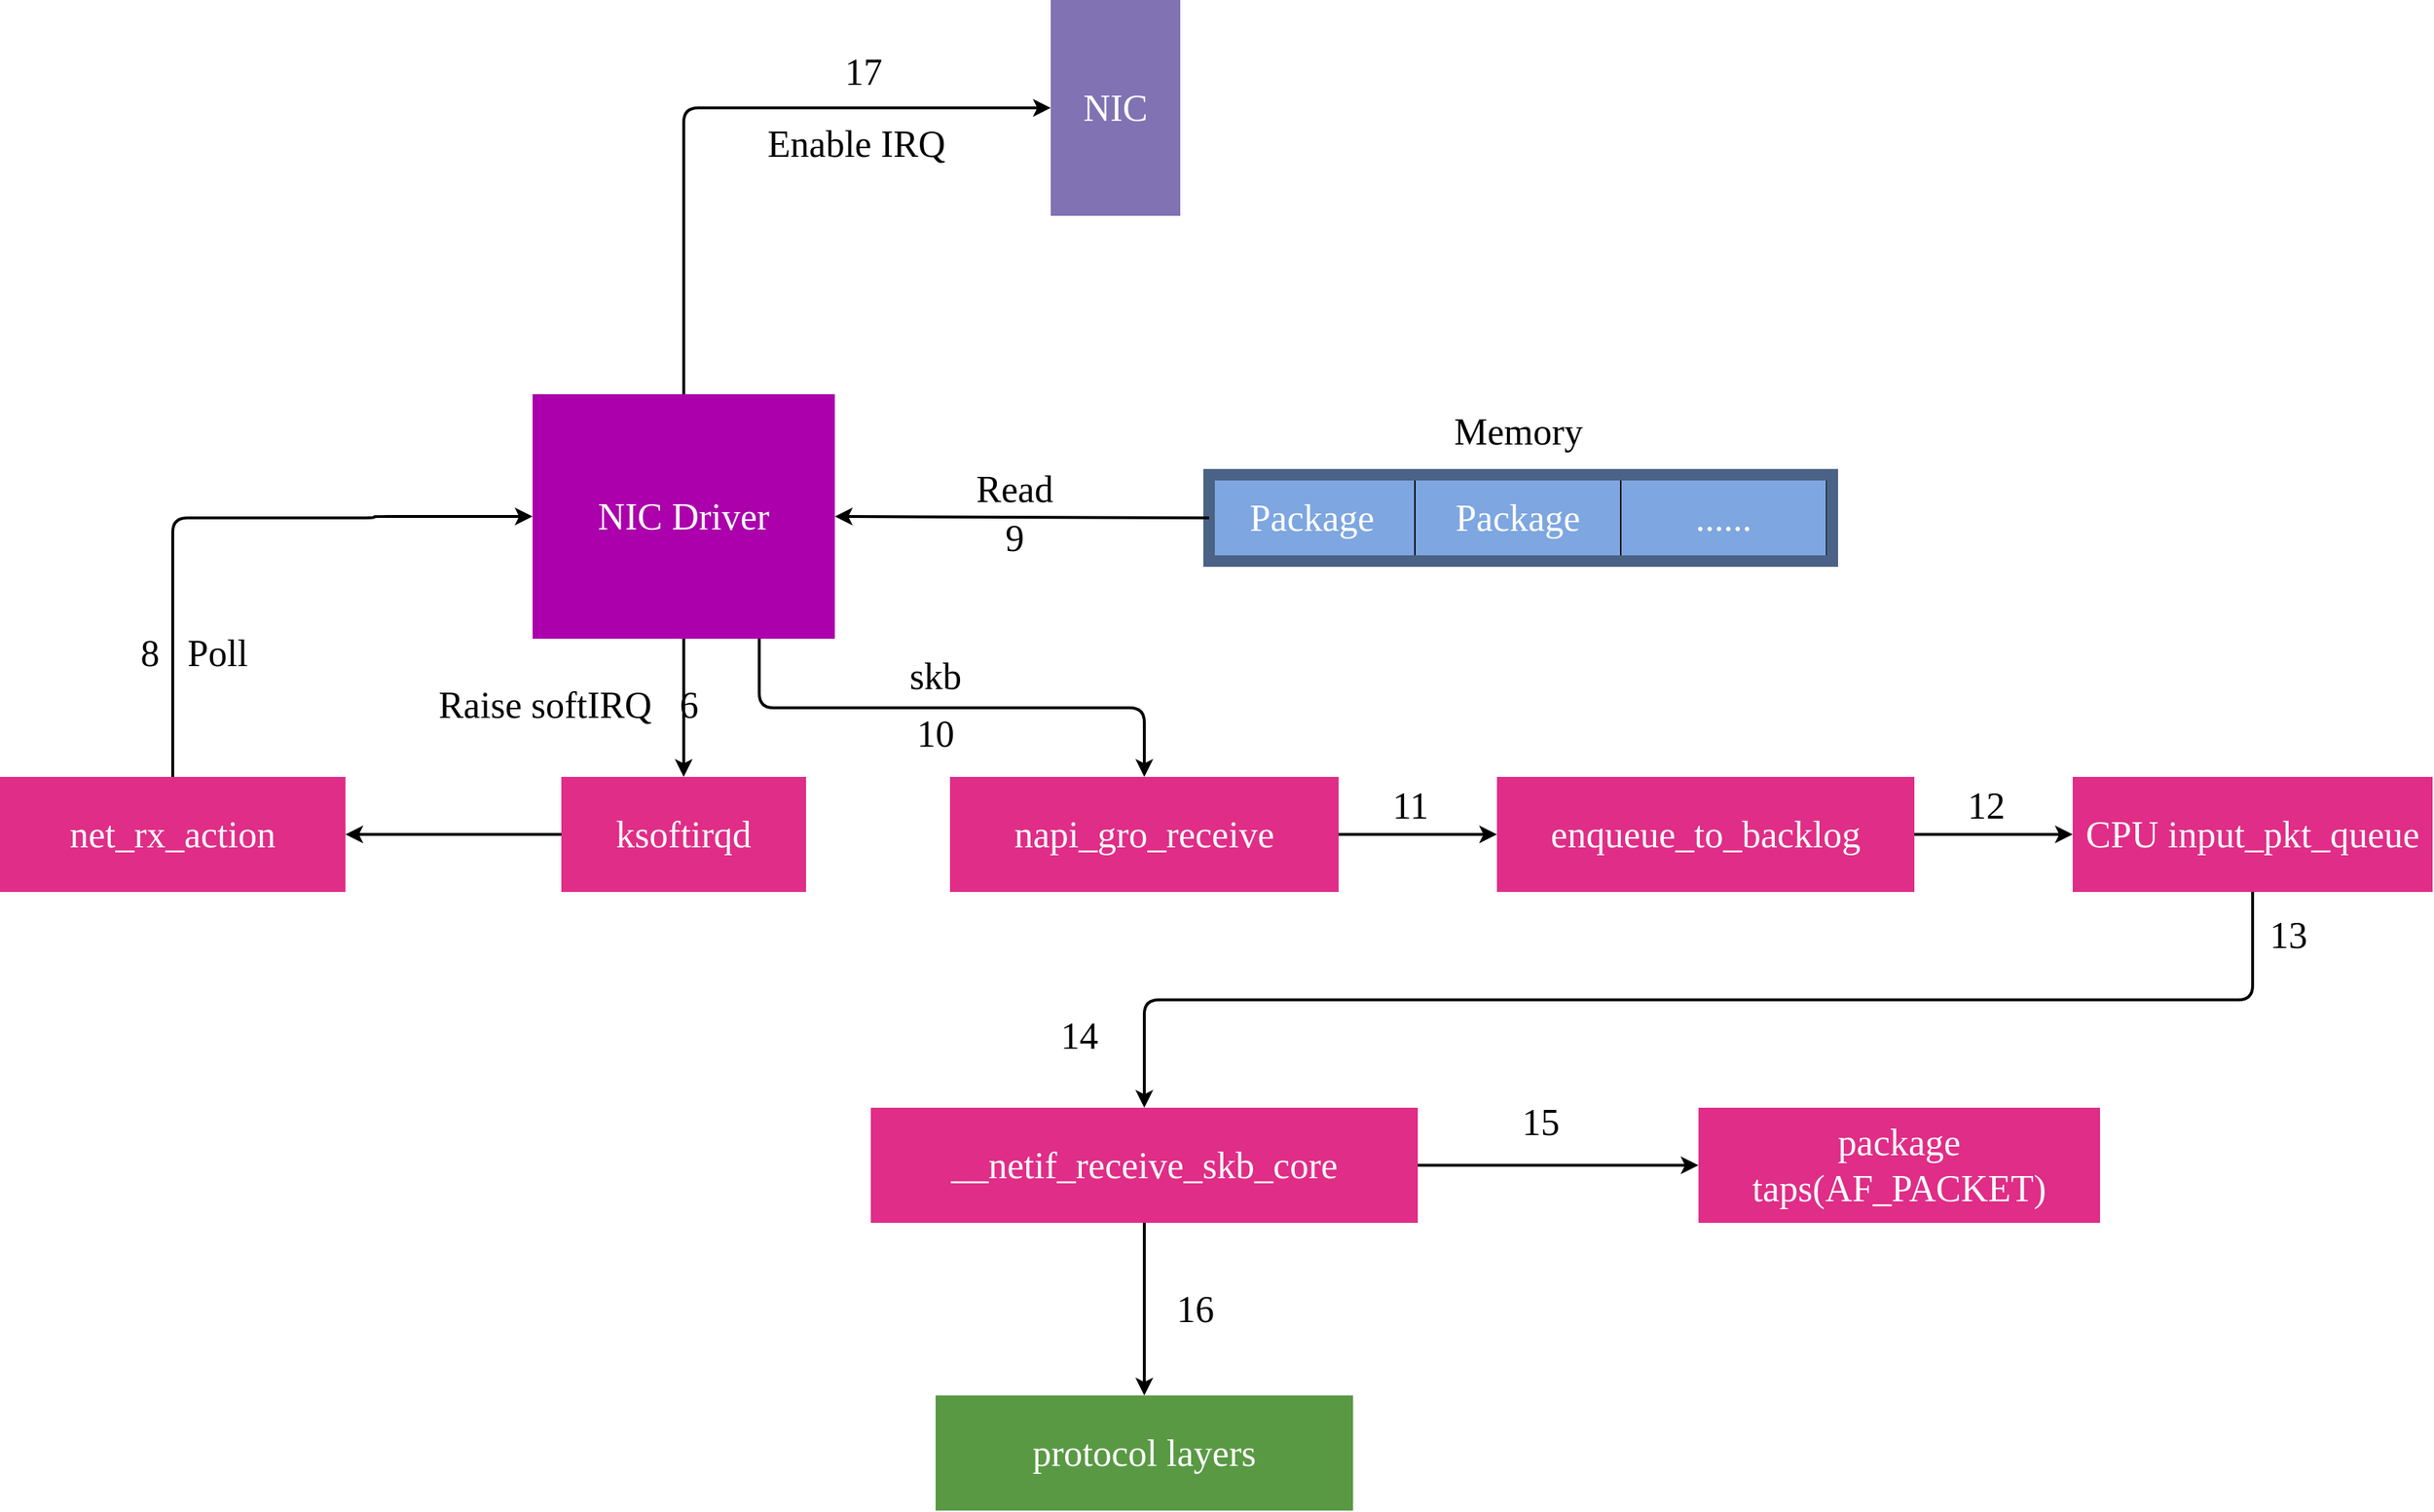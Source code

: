 <mxfile version="14.6.13" type="device"><diagram id="dWoS7G26lskDbhip0ATv" name="第 1 页"><mxGraphModel dx="1106" dy="997" grid="1" gridSize="10" guides="1" tooltips="1" connect="1" arrows="1" fold="1" page="1" pageScale="1" pageWidth="827" pageHeight="1169" math="0" shadow="0"><root><mxCell id="0"/><mxCell id="1" parent="0"/><mxCell id="8eZSJ7pi8FZEQ_QGrR5z-9" value="......" style="rounded=0;whiteSpace=wrap;html=1;fontFamily=Comic Sans MS;fontSize=26;fillColor=#7EA6E0;fontColor=#FFFFFF;" parent="1" vertex="1"><mxGeometry x="1356" y="680" width="143" height="60" as="geometry"/></mxCell><mxCell id="8eZSJ7pi8FZEQ_QGrR5z-8" value="Package" style="rounded=0;whiteSpace=wrap;html=1;fontFamily=Comic Sans MS;fontSize=26;fillColor=#7EA6E0;fontColor=#FFFFFF;" parent="1" vertex="1"><mxGeometry x="1213" y="680" width="143" height="60" as="geometry"/></mxCell><mxCell id="8eZSJ7pi8FZEQ_QGrR5z-4" value="Package" style="rounded=0;whiteSpace=wrap;html=1;fontFamily=Comic Sans MS;fontSize=26;fillColor=#7EA6E0;fontColor=#FFFFFF;" parent="1" vertex="1"><mxGeometry x="1070" y="680" width="143" height="60" as="geometry"/></mxCell><mxCell id="8eZSJ7pi8FZEQ_QGrR5z-10" value="" style="rounded=0;whiteSpace=wrap;html=1;fontFamily=Comic Sans MS;fontSize=26;fontColor=#000000;strokeWidth=8;fillColor=none;strokeColor=#4A6285;" parent="1" vertex="1"><mxGeometry x="1070" y="680" width="433" height="60" as="geometry"/></mxCell><mxCell id="8eZSJ7pi8FZEQ_QGrR5z-3" value="NIC" style="rounded=0;whiteSpace=wrap;html=1;fontFamily=Comic Sans MS;fontSize=26;fontColor=#FFFFFF;strokeColor=none;fillColor=#8172B4;" parent="1" vertex="1"><mxGeometry x="960" y="350" width="90" height="150" as="geometry"/></mxCell><mxCell id="8eZSJ7pi8FZEQ_QGrR5z-7" value="Memory" style="text;html=1;strokeColor=none;fillColor=none;align=center;verticalAlign=middle;whiteSpace=wrap;rounded=0;fontFamily=Comic Sans MS;fontSize=26;" parent="1" vertex="1"><mxGeometry x="1229.5" y="640" width="110" height="20" as="geometry"/></mxCell><mxCell id="8eZSJ7pi8FZEQ_QGrR5z-12" value="net_rx_action" style="rounded=0;whiteSpace=wrap;html=1;fontFamily=Comic Sans MS;fontSize=26;fontColor=#FFFFFF;strokeColor=none;fillColor=#E02D87;" parent="1" vertex="1"><mxGeometry x="230" y="890" width="240" height="80" as="geometry"/></mxCell><mxCell id="8eZSJ7pi8FZEQ_QGrR5z-14" value="NIC Driver" style="rounded=0;whiteSpace=wrap;html=1;fontFamily=Comic Sans MS;fontSize=26;fontColor=#FFFFFF;strokeColor=none;fillColor=#AB00AB;" parent="1" vertex="1"><mxGeometry x="600" y="624" width="210" height="170" as="geometry"/></mxCell><mxCell id="fvuD448qfN9Gu3odjj34-1" value="" style="endArrow=classic;html=1;entryX=1;entryY=0.5;entryDx=0;entryDy=0;exitX=0;exitY=0.5;exitDx=0;exitDy=0;strokeWidth=2;" edge="1" parent="1" source="8eZSJ7pi8FZEQ_QGrR5z-10" target="8eZSJ7pi8FZEQ_QGrR5z-14"><mxGeometry width="50" height="50" relative="1" as="geometry"><mxPoint x="930" y="720" as="sourcePoint"/><mxPoint x="980" y="670" as="targetPoint"/></mxGeometry></mxCell><mxCell id="fvuD448qfN9Gu3odjj34-2" value="&lt;font style=&quot;font-size: 26px&quot; face=&quot;Comic Sans MS&quot;&gt;Read&lt;/font&gt;" style="text;html=1;strokeColor=none;fillColor=none;align=center;verticalAlign=middle;whiteSpace=wrap;rounded=0;" vertex="1" parent="1"><mxGeometry x="890" y="670" width="90" height="40" as="geometry"/></mxCell><mxCell id="fvuD448qfN9Gu3odjj34-3" value="&lt;font style=&quot;font-size: 26px&quot; face=&quot;Comic Sans MS&quot;&gt;9&lt;/font&gt;" style="text;html=1;strokeColor=none;fillColor=none;align=center;verticalAlign=middle;whiteSpace=wrap;rounded=0;" vertex="1" parent="1"><mxGeometry x="890" y="704" width="90" height="40" as="geometry"/></mxCell><mxCell id="fvuD448qfN9Gu3odjj34-4" value="" style="edgeStyle=segmentEdgeStyle;endArrow=classic;html=1;strokeWidth=2;exitX=0.5;exitY=0;exitDx=0;exitDy=0;entryX=0;entryY=0.5;entryDx=0;entryDy=0;" edge="1" parent="1" source="8eZSJ7pi8FZEQ_QGrR5z-14" target="8eZSJ7pi8FZEQ_QGrR5z-3"><mxGeometry width="50" height="50" relative="1" as="geometry"><mxPoint x="520" y="640" as="sourcePoint"/><mxPoint x="810" y="480" as="targetPoint"/><Array as="points"><mxPoint x="705" y="425"/></Array></mxGeometry></mxCell><mxCell id="fvuD448qfN9Gu3odjj34-5" value="17" style="text;html=1;strokeColor=none;fillColor=none;align=center;verticalAlign=middle;whiteSpace=wrap;rounded=0;fontSize=26;fontFamily=Comic Sans MS;" vertex="1" parent="1"><mxGeometry x="810" y="390" width="40" height="20" as="geometry"/></mxCell><mxCell id="fvuD448qfN9Gu3odjj34-6" value="Enable IRQ" style="text;html=1;strokeColor=none;fillColor=none;align=center;verticalAlign=middle;whiteSpace=wrap;rounded=0;fontFamily=Comic Sans MS;fontSize=26;" vertex="1" parent="1"><mxGeometry x="740" y="440" width="170" height="20" as="geometry"/></mxCell><mxCell id="fvuD448qfN9Gu3odjj34-7" value="ksoftirqd" style="rounded=0;whiteSpace=wrap;html=1;fontFamily=Comic Sans MS;fontSize=26;fontColor=#FFFFFF;strokeColor=none;fillColor=#E02D87;" vertex="1" parent="1"><mxGeometry x="620" y="890" width="170" height="80" as="geometry"/></mxCell><mxCell id="fvuD448qfN9Gu3odjj34-8" value="napi_gro_receive" style="rounded=0;whiteSpace=wrap;html=1;fontFamily=Comic Sans MS;fontSize=26;fontColor=#FFFFFF;strokeColor=none;fillColor=#E02D87;" vertex="1" parent="1"><mxGeometry x="890" y="890" width="270" height="80" as="geometry"/></mxCell><mxCell id="fvuD448qfN9Gu3odjj34-9" value="enqueue_to_backlog" style="rounded=0;whiteSpace=wrap;html=1;fontFamily=Comic Sans MS;fontSize=26;fontColor=#FFFFFF;strokeColor=none;fillColor=#E02D87;" vertex="1" parent="1"><mxGeometry x="1270" y="890" width="290" height="80" as="geometry"/></mxCell><mxCell id="fvuD448qfN9Gu3odjj34-10" value="CPU input_pkt_queue" style="rounded=0;whiteSpace=wrap;html=1;fontFamily=Comic Sans MS;fontSize=26;fontColor=#FFFFFF;strokeColor=none;fillColor=#E02D87;" vertex="1" parent="1"><mxGeometry x="1670" y="890" width="250" height="80" as="geometry"/></mxCell><mxCell id="fvuD448qfN9Gu3odjj34-11" value="__netif_receive_skb_core" style="rounded=0;whiteSpace=wrap;html=1;fontFamily=Comic Sans MS;fontSize=26;fontColor=#FFFFFF;strokeColor=none;fillColor=#E02D87;" vertex="1" parent="1"><mxGeometry x="835" y="1120" width="380" height="80" as="geometry"/></mxCell><mxCell id="fvuD448qfN9Gu3odjj34-12" value="package taps(AF_PACKET)" style="rounded=0;whiteSpace=wrap;html=1;fontFamily=Comic Sans MS;fontSize=26;fontColor=#FFFFFF;strokeColor=none;fillColor=#E02D87;" vertex="1" parent="1"><mxGeometry x="1410" y="1120" width="279" height="80" as="geometry"/></mxCell><mxCell id="fvuD448qfN9Gu3odjj34-13" value="protocol layers" style="rounded=0;whiteSpace=wrap;html=1;fontFamily=Comic Sans MS;fontSize=26;fontColor=#FFFFFF;strokeColor=none;fillColor=#599944;" vertex="1" parent="1"><mxGeometry x="880" y="1320" width="290" height="80" as="geometry"/></mxCell><mxCell id="fvuD448qfN9Gu3odjj34-14" value="" style="edgeStyle=segmentEdgeStyle;endArrow=classic;html=1;fontFamily=Comic Sans MS;fontSize=26;strokeWidth=2;exitX=0.5;exitY=0;exitDx=0;exitDy=0;entryX=0;entryY=0.5;entryDx=0;entryDy=0;" edge="1" parent="1" source="8eZSJ7pi8FZEQ_QGrR5z-12" target="8eZSJ7pi8FZEQ_QGrR5z-14"><mxGeometry width="50" height="50" relative="1" as="geometry"><mxPoint x="90" y="1130" as="sourcePoint"/><mxPoint x="140" y="1080" as="targetPoint"/><Array as="points"><mxPoint x="350" y="710"/><mxPoint x="490" y="710"/></Array></mxGeometry></mxCell><mxCell id="fvuD448qfN9Gu3odjj34-15" value="" style="endArrow=classic;html=1;fontFamily=Comic Sans MS;fontSize=26;strokeWidth=2;exitX=0.5;exitY=1;exitDx=0;exitDy=0;entryX=0.5;entryY=0;entryDx=0;entryDy=0;" edge="1" parent="1" source="8eZSJ7pi8FZEQ_QGrR5z-14" target="fvuD448qfN9Gu3odjj34-7"><mxGeometry width="50" height="50" relative="1" as="geometry"><mxPoint x="110" y="820" as="sourcePoint"/><mxPoint x="160" y="770" as="targetPoint"/></mxGeometry></mxCell><mxCell id="fvuD448qfN9Gu3odjj34-16" value="" style="endArrow=classic;html=1;fontFamily=Comic Sans MS;fontSize=26;strokeWidth=2;entryX=1;entryY=0.5;entryDx=0;entryDy=0;exitX=0;exitY=0.5;exitDx=0;exitDy=0;" edge="1" parent="1" source="fvuD448qfN9Gu3odjj34-7" target="8eZSJ7pi8FZEQ_QGrR5z-12"><mxGeometry width="50" height="50" relative="1" as="geometry"><mxPoint x="480" y="920" as="sourcePoint"/><mxPoint x="530" y="870" as="targetPoint"/></mxGeometry></mxCell><mxCell id="fvuD448qfN9Gu3odjj34-18" value="" style="edgeStyle=elbowEdgeStyle;elbow=vertical;endArrow=classic;html=1;fontFamily=Comic Sans MS;fontSize=26;strokeWidth=2;exitX=0.75;exitY=1;exitDx=0;exitDy=0;entryX=0.5;entryY=0;entryDx=0;entryDy=0;" edge="1" parent="1" source="8eZSJ7pi8FZEQ_QGrR5z-14" target="fvuD448qfN9Gu3odjj34-8"><mxGeometry width="50" height="50" relative="1" as="geometry"><mxPoint x="840" y="860" as="sourcePoint"/><mxPoint x="890" y="810" as="targetPoint"/></mxGeometry></mxCell><mxCell id="fvuD448qfN9Gu3odjj34-19" value="" style="edgeStyle=elbowEdgeStyle;elbow=vertical;endArrow=classic;html=1;fontFamily=Comic Sans MS;fontSize=26;strokeWidth=2;entryX=0.5;entryY=0;entryDx=0;entryDy=0;exitX=0.5;exitY=1;exitDx=0;exitDy=0;" edge="1" parent="1" source="fvuD448qfN9Gu3odjj34-10" target="fvuD448qfN9Gu3odjj34-11"><mxGeometry width="50" height="50" relative="1" as="geometry"><mxPoint x="1070" y="1370" as="sourcePoint"/><mxPoint x="1120" y="1320" as="targetPoint"/></mxGeometry></mxCell><mxCell id="fvuD448qfN9Gu3odjj34-20" value="" style="endArrow=classic;html=1;fontFamily=Comic Sans MS;fontSize=26;strokeWidth=2;exitX=1;exitY=0.5;exitDx=0;exitDy=0;" edge="1" parent="1" source="fvuD448qfN9Gu3odjj34-8"><mxGeometry width="50" height="50" relative="1" as="geometry"><mxPoint x="830" y="1040" as="sourcePoint"/><mxPoint x="1270" y="930" as="targetPoint"/></mxGeometry></mxCell><mxCell id="fvuD448qfN9Gu3odjj34-21" value="" style="endArrow=classic;html=1;fontFamily=Comic Sans MS;fontSize=26;strokeWidth=2;entryX=0;entryY=0.5;entryDx=0;entryDy=0;exitX=1;exitY=0.5;exitDx=0;exitDy=0;" edge="1" parent="1" source="fvuD448qfN9Gu3odjj34-9" target="fvuD448qfN9Gu3odjj34-10"><mxGeometry width="50" height="50" relative="1" as="geometry"><mxPoint x="1440" y="1030" as="sourcePoint"/><mxPoint x="1490" y="980" as="targetPoint"/></mxGeometry></mxCell><mxCell id="fvuD448qfN9Gu3odjj34-22" value="" style="endArrow=classic;html=1;fontFamily=Comic Sans MS;fontSize=26;strokeWidth=2;exitX=1;exitY=0.5;exitDx=0;exitDy=0;entryX=0;entryY=0.5;entryDx=0;entryDy=0;" edge="1" parent="1" source="fvuD448qfN9Gu3odjj34-11" target="fvuD448qfN9Gu3odjj34-12"><mxGeometry width="50" height="50" relative="1" as="geometry"><mxPoint x="1270" y="1180" as="sourcePoint"/><mxPoint x="1320" y="1130" as="targetPoint"/></mxGeometry></mxCell><mxCell id="fvuD448qfN9Gu3odjj34-23" value="" style="endArrow=classic;html=1;fontFamily=Comic Sans MS;fontSize=26;strokeWidth=2;exitX=0.5;exitY=1;exitDx=0;exitDy=0;entryX=0.5;entryY=0;entryDx=0;entryDy=0;" edge="1" parent="1" source="fvuD448qfN9Gu3odjj34-11" target="fvuD448qfN9Gu3odjj34-13"><mxGeometry width="50" height="50" relative="1" as="geometry"><mxPoint x="830" y="1310" as="sourcePoint"/><mxPoint x="880" y="1260" as="targetPoint"/></mxGeometry></mxCell><mxCell id="fvuD448qfN9Gu3odjj34-24" value="8&amp;nbsp; &amp;nbsp;Poll" style="text;html=1;strokeColor=none;fillColor=none;align=center;verticalAlign=middle;whiteSpace=wrap;rounded=0;fontFamily=Comic Sans MS;fontSize=26;" vertex="1" parent="1"><mxGeometry x="300" y="794" width="130" height="20" as="geometry"/></mxCell><mxCell id="fvuD448qfN9Gu3odjj34-25" value="Raise softIRQ&amp;nbsp; &amp;nbsp;6" style="text;html=1;strokeColor=none;fillColor=none;align=center;verticalAlign=middle;whiteSpace=wrap;rounded=0;fontFamily=Comic Sans MS;fontSize=26;" vertex="1" parent="1"><mxGeometry x="500" y="830" width="250" height="20" as="geometry"/></mxCell><mxCell id="fvuD448qfN9Gu3odjj34-26" value="skb" style="text;html=1;strokeColor=none;fillColor=none;align=center;verticalAlign=middle;whiteSpace=wrap;rounded=0;fontFamily=Comic Sans MS;fontSize=26;" vertex="1" parent="1"><mxGeometry x="860" y="810" width="40" height="20" as="geometry"/></mxCell><mxCell id="fvuD448qfN9Gu3odjj34-27" value="10" style="text;html=1;strokeColor=none;fillColor=none;align=center;verticalAlign=middle;whiteSpace=wrap;rounded=0;fontFamily=Comic Sans MS;fontSize=26;" vertex="1" parent="1"><mxGeometry x="860" y="850" width="40" height="20" as="geometry"/></mxCell><mxCell id="fvuD448qfN9Gu3odjj34-28" value="11" style="text;html=1;strokeColor=none;fillColor=none;align=center;verticalAlign=middle;whiteSpace=wrap;rounded=0;fontFamily=Comic Sans MS;fontSize=26;" vertex="1" parent="1"><mxGeometry x="1189.5" y="900" width="40" height="20" as="geometry"/></mxCell><mxCell id="fvuD448qfN9Gu3odjj34-29" value="12" style="text;html=1;strokeColor=none;fillColor=none;align=center;verticalAlign=middle;whiteSpace=wrap;rounded=0;fontFamily=Comic Sans MS;fontSize=26;" vertex="1" parent="1"><mxGeometry x="1590" y="900" width="40" height="20" as="geometry"/></mxCell><mxCell id="fvuD448qfN9Gu3odjj34-30" value="13" style="text;html=1;strokeColor=none;fillColor=none;align=center;verticalAlign=middle;whiteSpace=wrap;rounded=0;fontFamily=Comic Sans MS;fontSize=26;" vertex="1" parent="1"><mxGeometry x="1800" y="990" width="40" height="20" as="geometry"/></mxCell><mxCell id="fvuD448qfN9Gu3odjj34-31" value="14" style="text;html=1;strokeColor=none;fillColor=none;align=center;verticalAlign=middle;whiteSpace=wrap;rounded=0;fontFamily=Comic Sans MS;fontSize=26;" vertex="1" parent="1"><mxGeometry x="960" y="1060" width="40" height="20" as="geometry"/></mxCell><mxCell id="fvuD448qfN9Gu3odjj34-32" value="15" style="text;html=1;align=center;verticalAlign=middle;resizable=0;points=[];autosize=1;strokeColor=none;fontSize=26;fontFamily=Comic Sans MS;" vertex="1" parent="1"><mxGeometry x="1280" y="1110" width="40" height="40" as="geometry"/></mxCell><mxCell id="fvuD448qfN9Gu3odjj34-33" value="16" style="text;html=1;align=center;verticalAlign=middle;resizable=0;points=[];autosize=1;strokeColor=none;fontSize=26;fontFamily=Comic Sans MS;" vertex="1" parent="1"><mxGeometry x="1040" y="1240" width="40" height="40" as="geometry"/></mxCell></root></mxGraphModel></diagram></mxfile>